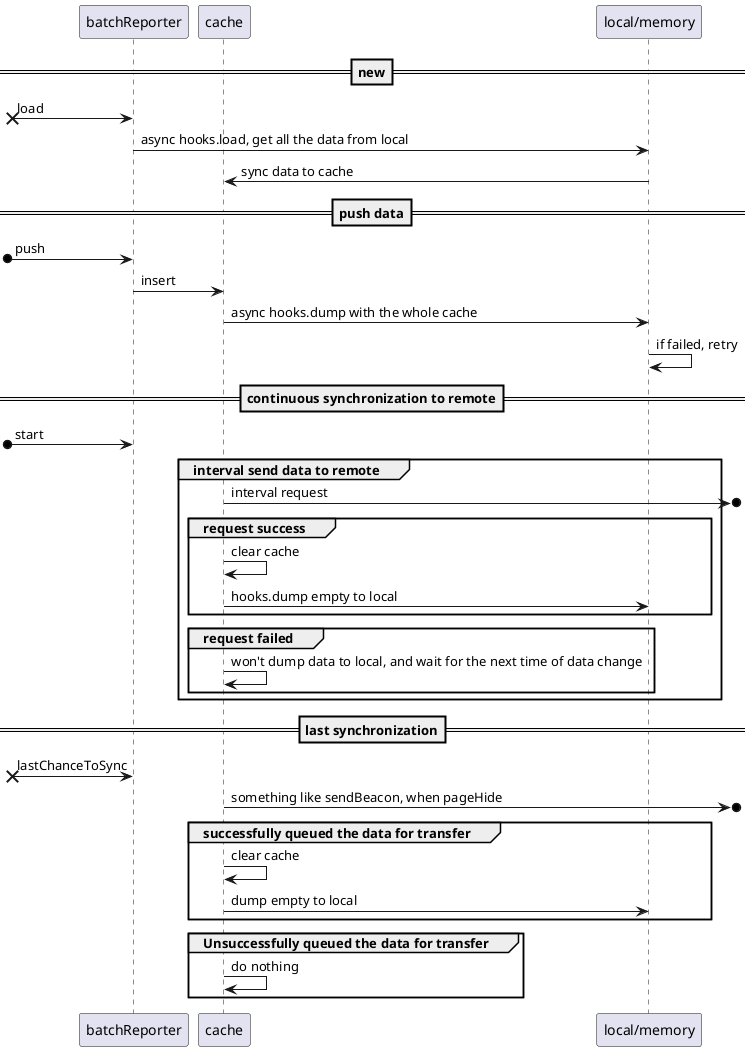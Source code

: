 @startuml
participant batchReporter as b
participant cache as c
participant "local/memory" as l

==new==
[x->b:load
b->l:async hooks.load, get all the data from local
c<-l:sync data to cache

==push data==
[o->b:push
b->c:insert
c->l:async hooks.dump with the whole cache
l->l:if failed, retry

==continuous synchronization to remote==
[o->b:start
group interval send data to remote
c->o]:interval request
    group request success
        c->c:clear cache
        c->l:hooks.dump empty to local
    end
    group request failed
        c->c:won't dump data to local, and wait for the next time of data change
    end
end

==last synchronization==
[x->b:lastChanceToSync
c->o]:something like sendBeacon, when pageHide
group successfully queued the data for transfer
c->c:clear cache
c->l:dump empty to local
end
group Unsuccessfully queued the data for transfer
c->c:do nothing
end

@enduml
